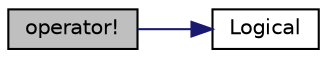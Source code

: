 digraph "operator!"
{
 // LATEX_PDF_SIZE
  edge [fontname="Helvetica",fontsize="10",labelfontname="Helvetica",labelfontsize="10"];
  node [fontname="Helvetica",fontsize="10",shape=record];
  rankdir="LR";
  Node1 [label="operator!",height=0.2,width=0.4,color="black", fillcolor="grey75", style="filled", fontcolor="black",tooltip="Not operator."];
  Node1 -> Node2 [color="midnightblue",fontsize="10",style="solid",fontname="Helvetica"];
  Node2 [label="Logical",height=0.2,width=0.4,color="black", fillcolor="white", style="filled",URL="$classpFlow_1_1Logical.html#a02c41eeca4f3bbe398444ac3559328e0",tooltip="Default constructor."];
}
